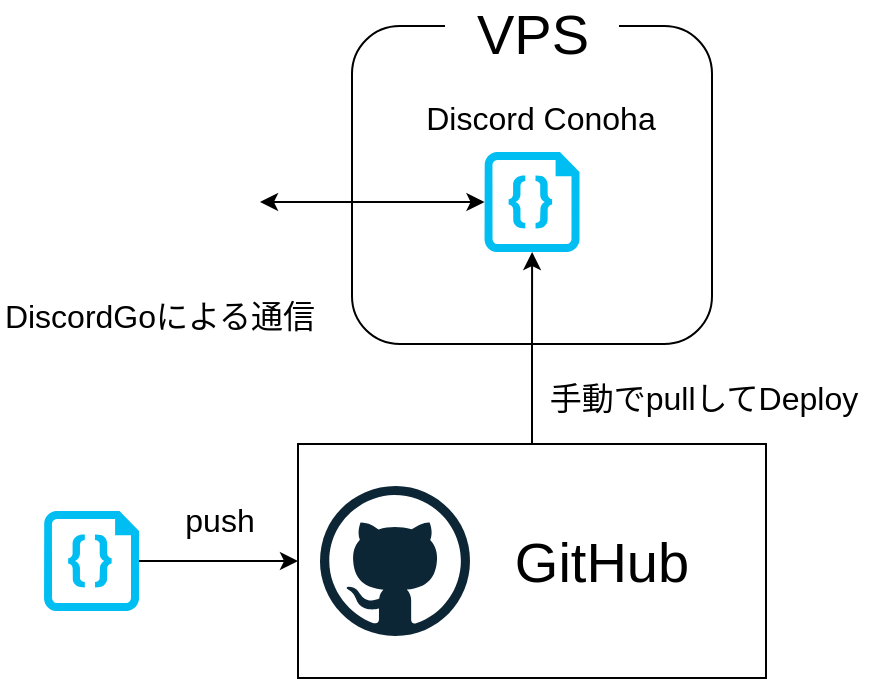 <mxfile version="17.1.2" type="github">
  <diagram id="gScytXmBmrzgrhKitYHF" name="Page-1">
    <mxGraphModel dx="1422" dy="705" grid="1" gridSize="10" guides="1" tooltips="1" connect="1" arrows="1" fold="1" page="1" pageScale="1" pageWidth="827" pageHeight="1169" math="0" shadow="0">
      <root>
        <mxCell id="0" />
        <mxCell id="1" parent="0" />
        <mxCell id="Oo51jLbtGuqSmqchbQGD-1" value="&lt;font style=&quot;font-size: 28px&quot;&gt;&amp;nbsp; &amp;nbsp; &amp;nbsp; &amp;nbsp; &amp;nbsp;GitHub&lt;/font&gt;" style="rounded=0;whiteSpace=wrap;html=1;" parent="1" vertex="1">
          <mxGeometry x="327" y="460" width="234" height="117" as="geometry" />
        </mxCell>
        <mxCell id="Oo51jLbtGuqSmqchbQGD-2" value="" style="dashed=0;outlineConnect=0;html=1;align=center;labelPosition=center;verticalLabelPosition=bottom;verticalAlign=top;shape=mxgraph.weblogos.github;fontSize=28;" parent="1" vertex="1">
          <mxGeometry x="338" y="481" width="75" height="75" as="geometry" />
        </mxCell>
        <mxCell id="Oo51jLbtGuqSmqchbQGD-18" style="edgeStyle=orthogonalEdgeStyle;rounded=0;orthogonalLoop=1;jettySize=auto;html=1;exitX=1;exitY=0.5;exitDx=0;exitDy=0;exitPerimeter=0;fontSize=16;" parent="1" source="Oo51jLbtGuqSmqchbQGD-17" target="Oo51jLbtGuqSmqchbQGD-1" edge="1">
          <mxGeometry relative="1" as="geometry" />
        </mxCell>
        <mxCell id="Oo51jLbtGuqSmqchbQGD-17" value="" style="verticalLabelPosition=bottom;html=1;verticalAlign=top;align=center;strokeColor=none;fillColor=#00BEF2;shape=mxgraph.azure.code_file;pointerEvents=1;fontSize=16;" parent="1" vertex="1">
          <mxGeometry x="200" y="493.5" width="47.5" height="50" as="geometry" />
        </mxCell>
        <mxCell id="Oo51jLbtGuqSmqchbQGD-19" value="&lt;font style=&quot;font-size: 16px&quot;&gt;push&lt;/font&gt;" style="text;html=1;strokeColor=none;fillColor=none;align=center;verticalAlign=middle;whiteSpace=wrap;rounded=0;fontSize=28;" parent="1" vertex="1">
          <mxGeometry x="253.25" y="481" width="70" height="25" as="geometry" />
        </mxCell>
        <mxCell id="8IO0sW9zybpXtlUvJJd--2" value="" style="rounded=1;whiteSpace=wrap;html=1;fontSize=16;" vertex="1" parent="1">
          <mxGeometry x="354" y="251" width="180" height="159" as="geometry" />
        </mxCell>
        <mxCell id="8IO0sW9zybpXtlUvJJd--4" value="&lt;span style=&quot;font-size: 28px&quot;&gt;VPS&lt;/span&gt;" style="text;html=1;align=center;verticalAlign=middle;whiteSpace=wrap;rounded=0;fontSize=16;fillColor=default;" vertex="1" parent="1">
          <mxGeometry x="400.5" y="240" width="87" height="30" as="geometry" />
        </mxCell>
        <mxCell id="8IO0sW9zybpXtlUvJJd--5" value="" style="shape=image;html=1;verticalAlign=top;verticalLabelPosition=bottom;labelBackgroundColor=#ffffff;imageAspect=0;aspect=fixed;image=https://cdn1.iconfinder.com/data/icons/unicons-line-vol-3/24/discord-128.png;fontSize=28;fillColor=default;" vertex="1" parent="1">
          <mxGeometry x="230" y="300" width="78" height="78" as="geometry" />
        </mxCell>
        <mxCell id="8IO0sW9zybpXtlUvJJd--6" value="" style="endArrow=classic;startArrow=classic;html=1;rounded=0;fontSize=28;" edge="1" parent="1" source="8IO0sW9zybpXtlUvJJd--5" target="8IO0sW9zybpXtlUvJJd--8">
          <mxGeometry width="50" height="50" relative="1" as="geometry">
            <mxPoint x="465.5" y="414" as="sourcePoint" />
            <mxPoint x="515.5" y="364" as="targetPoint" />
          </mxGeometry>
        </mxCell>
        <mxCell id="8IO0sW9zybpXtlUvJJd--7" value="&lt;span style=&quot;font-size: 16px&quot;&gt;DiscordGoによる通信&lt;/span&gt;" style="text;html=1;strokeColor=none;fillColor=none;align=center;verticalAlign=middle;whiteSpace=wrap;rounded=0;fontSize=28;" vertex="1" parent="1">
          <mxGeometry x="178" y="364" width="160" height="56" as="geometry" />
        </mxCell>
        <mxCell id="8IO0sW9zybpXtlUvJJd--8" value="" style="verticalLabelPosition=bottom;html=1;verticalAlign=top;align=center;strokeColor=none;fillColor=#00BEF2;shape=mxgraph.azure.code_file;pointerEvents=1;fontSize=16;" vertex="1" parent="1">
          <mxGeometry x="420.25" y="314" width="47.5" height="50" as="geometry" />
        </mxCell>
        <mxCell id="8IO0sW9zybpXtlUvJJd--13" style="edgeStyle=orthogonalEdgeStyle;rounded=0;orthogonalLoop=1;jettySize=auto;html=1;exitX=0.5;exitY=0;exitDx=0;exitDy=0;fontSize=16;" edge="1" parent="1" source="Oo51jLbtGuqSmqchbQGD-1" target="8IO0sW9zybpXtlUvJJd--8">
          <mxGeometry relative="1" as="geometry" />
        </mxCell>
        <mxCell id="8IO0sW9zybpXtlUvJJd--14" value="&lt;font style=&quot;font-size: 16px&quot;&gt;手動でpullしてDeploy&lt;/font&gt;" style="text;html=1;strokeColor=none;fillColor=none;align=center;verticalAlign=middle;whiteSpace=wrap;rounded=0;fontSize=28;" vertex="1" parent="1">
          <mxGeometry x="440" y="420" width="180" height="25" as="geometry" />
        </mxCell>
        <mxCell id="8IO0sW9zybpXtlUvJJd--15" value="&lt;font style=&quot;font-size: 16px&quot;&gt;Discord Conoha&lt;/font&gt;" style="text;html=1;strokeColor=none;fillColor=none;align=center;verticalAlign=middle;whiteSpace=wrap;rounded=0;fontSize=28;" vertex="1" parent="1">
          <mxGeometry x="380" y="280" width="137" height="25" as="geometry" />
        </mxCell>
      </root>
    </mxGraphModel>
  </diagram>
</mxfile>
